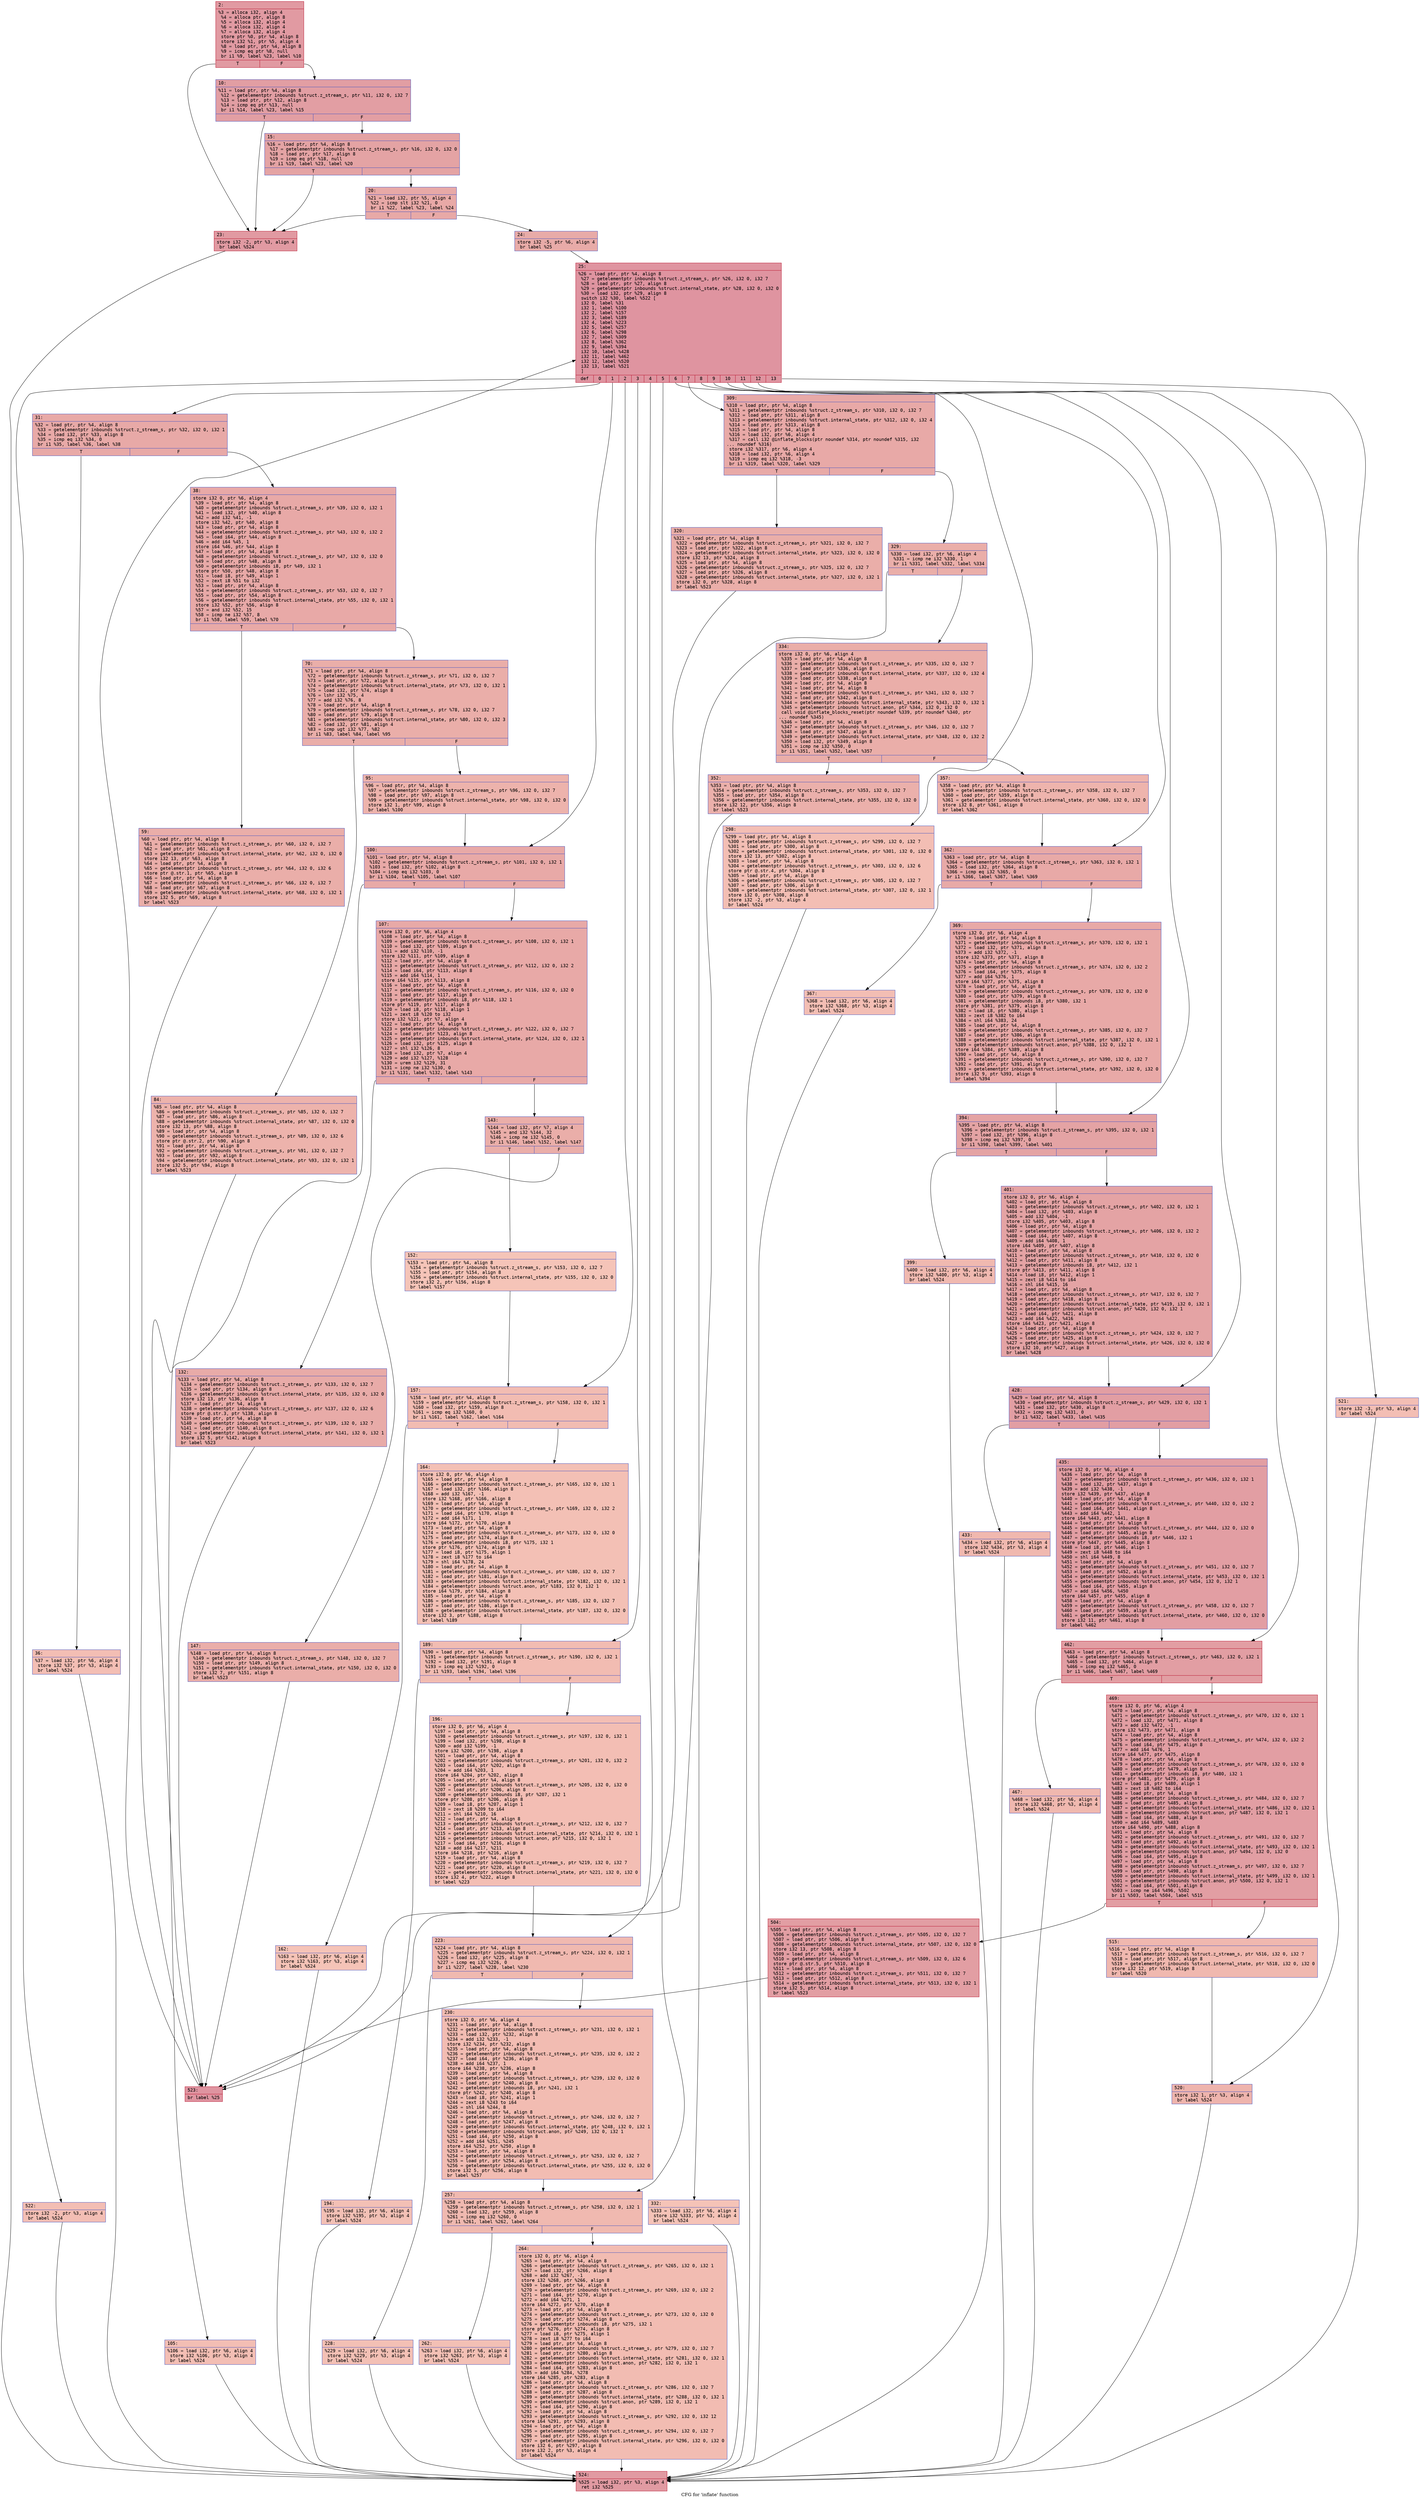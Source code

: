 digraph "CFG for 'inflate' function" {
	label="CFG for 'inflate' function";

	Node0x60000067cc30 [shape=record,color="#b70d28ff", style=filled, fillcolor="#bb1b2c70" fontname="Courier",label="{2:\l|  %3 = alloca i32, align 4\l  %4 = alloca ptr, align 8\l  %5 = alloca i32, align 4\l  %6 = alloca i32, align 4\l  %7 = alloca i32, align 4\l  store ptr %0, ptr %4, align 8\l  store i32 %1, ptr %5, align 4\l  %8 = load ptr, ptr %4, align 8\l  %9 = icmp eq ptr %8, null\l  br i1 %9, label %23, label %10\l|{<s0>T|<s1>F}}"];
	Node0x60000067cc30:s0 -> Node0x60000067cd70[tooltip="2 -> 23\nProbability 37.50%" ];
	Node0x60000067cc30:s1 -> Node0x60000067cc80[tooltip="2 -> 10\nProbability 62.50%" ];
	Node0x60000067cc80 [shape=record,color="#3d50c3ff", style=filled, fillcolor="#be242e70" fontname="Courier",label="{10:\l|  %11 = load ptr, ptr %4, align 8\l  %12 = getelementptr inbounds %struct.z_stream_s, ptr %11, i32 0, i32 7\l  %13 = load ptr, ptr %12, align 8\l  %14 = icmp eq ptr %13, null\l  br i1 %14, label %23, label %15\l|{<s0>T|<s1>F}}"];
	Node0x60000067cc80:s0 -> Node0x60000067cd70[tooltip="10 -> 23\nProbability 37.50%" ];
	Node0x60000067cc80:s1 -> Node0x60000067ccd0[tooltip="10 -> 15\nProbability 62.50%" ];
	Node0x60000067ccd0 [shape=record,color="#3d50c3ff", style=filled, fillcolor="#c32e3170" fontname="Courier",label="{15:\l|  %16 = load ptr, ptr %4, align 8\l  %17 = getelementptr inbounds %struct.z_stream_s, ptr %16, i32 0, i32 0\l  %18 = load ptr, ptr %17, align 8\l  %19 = icmp eq ptr %18, null\l  br i1 %19, label %23, label %20\l|{<s0>T|<s1>F}}"];
	Node0x60000067ccd0:s0 -> Node0x60000067cd70[tooltip="15 -> 23\nProbability 37.50%" ];
	Node0x60000067ccd0:s1 -> Node0x60000067cd20[tooltip="15 -> 20\nProbability 62.50%" ];
	Node0x60000067cd20 [shape=record,color="#3d50c3ff", style=filled, fillcolor="#ca3b3770" fontname="Courier",label="{20:\l|  %21 = load i32, ptr %5, align 4\l  %22 = icmp slt i32 %21, 0\l  br i1 %22, label %23, label %24\l|{<s0>T|<s1>F}}"];
	Node0x60000067cd20:s0 -> Node0x60000067cd70[tooltip="20 -> 23\nProbability 37.50%" ];
	Node0x60000067cd20:s1 -> Node0x60000067cdc0[tooltip="20 -> 24\nProbability 62.50%" ];
	Node0x60000067cd70 [shape=record,color="#b70d28ff", style=filled, fillcolor="#bb1b2c70" fontname="Courier",label="{23:\l|  store i32 -2, ptr %3, align 4\l  br label %524\l}"];
	Node0x60000067cd70 -> Node0x60000067dea0[tooltip="23 -> 524\nProbability 100.00%" ];
	Node0x60000067cdc0 [shape=record,color="#3d50c3ff", style=filled, fillcolor="#cc403a70" fontname="Courier",label="{24:\l|  store i32 -5, ptr %6, align 4\l  br label %25\l}"];
	Node0x60000067cdc0 -> Node0x60000067ce10[tooltip="24 -> 25\nProbability 100.00%" ];
	Node0x60000067ce10 [shape=record,color="#b70d28ff", style=filled, fillcolor="#b70d2870" fontname="Courier",label="{25:\l|  %26 = load ptr, ptr %4, align 8\l  %27 = getelementptr inbounds %struct.z_stream_s, ptr %26, i32 0, i32 7\l  %28 = load ptr, ptr %27, align 8\l  %29 = getelementptr inbounds %struct.internal_state, ptr %28, i32 0, i32 0\l  %30 = load i32, ptr %29, align 8\l  switch i32 %30, label %522 [\l    i32 0, label %31\l    i32 1, label %100\l    i32 2, label %157\l    i32 3, label %189\l    i32 4, label %223\l    i32 5, label %257\l    i32 6, label %298\l    i32 7, label %309\l    i32 8, label %362\l    i32 9, label %394\l    i32 10, label %428\l    i32 11, label %462\l    i32 12, label %520\l    i32 13, label %521\l  ]\l|{<s0>def|<s1>0|<s2>1|<s3>2|<s4>3|<s5>4|<s6>5|<s7>6|<s8>7|<s9>8|<s10>9|<s11>10|<s12>11|<s13>12|<s14>13}}"];
	Node0x60000067ce10:s0 -> Node0x60000067de00[tooltip="25 -> 522\nProbability 0.44%" ];
	Node0x60000067ce10:s1 -> Node0x60000067ce60[tooltip="25 -> 31\nProbability 13.78%" ];
	Node0x60000067ce10:s2 -> Node0x60000067d090[tooltip="25 -> 100\nProbability 13.78%" ];
	Node0x60000067ce10:s3 -> Node0x60000067d2c0[tooltip="25 -> 157\nProbability 0.44%" ];
	Node0x60000067ce10:s4 -> Node0x60000067d3b0[tooltip="25 -> 189\nProbability 0.44%" ];
	Node0x60000067ce10:s5 -> Node0x60000067d4a0[tooltip="25 -> 223\nProbability 0.44%" ];
	Node0x60000067ce10:s6 -> Node0x60000067d590[tooltip="25 -> 257\nProbability 0.44%" ];
	Node0x60000067ce10:s7 -> Node0x60000067d680[tooltip="25 -> 298\nProbability 0.44%" ];
	Node0x60000067ce10:s8 -> Node0x60000067d6d0[tooltip="25 -> 309\nProbability 13.78%" ];
	Node0x60000067ce10:s9 -> Node0x60000067d900[tooltip="25 -> 362\nProbability 13.78%" ];
	Node0x60000067ce10:s10 -> Node0x60000067d9f0[tooltip="25 -> 394\nProbability 13.78%" ];
	Node0x60000067ce10:s11 -> Node0x60000067dae0[tooltip="25 -> 428\nProbability 13.78%" ];
	Node0x60000067ce10:s12 -> Node0x60000067dbd0[tooltip="25 -> 462\nProbability 13.78%" ];
	Node0x60000067ce10:s13 -> Node0x60000067dd60[tooltip="25 -> 520\nProbability 0.44%" ];
	Node0x60000067ce10:s14 -> Node0x60000067ddb0[tooltip="25 -> 521\nProbability 0.44%" ];
	Node0x60000067ce60 [shape=record,color="#3d50c3ff", style=filled, fillcolor="#ca3b3770" fontname="Courier",label="{31:\l|  %32 = load ptr, ptr %4, align 8\l  %33 = getelementptr inbounds %struct.z_stream_s, ptr %32, i32 0, i32 1\l  %34 = load i32, ptr %33, align 8\l  %35 = icmp eq i32 %34, 0\l  br i1 %35, label %36, label %38\l|{<s0>T|<s1>F}}"];
	Node0x60000067ce60:s0 -> Node0x60000067ceb0[tooltip="31 -> 36\nProbability 3.12%" ];
	Node0x60000067ce60:s1 -> Node0x60000067cf00[tooltip="31 -> 38\nProbability 96.88%" ];
	Node0x60000067ceb0 [shape=record,color="#3d50c3ff", style=filled, fillcolor="#e36c5570" fontname="Courier",label="{36:\l|  %37 = load i32, ptr %6, align 4\l  store i32 %37, ptr %3, align 4\l  br label %524\l}"];
	Node0x60000067ceb0 -> Node0x60000067dea0[tooltip="36 -> 524\nProbability 100.00%" ];
	Node0x60000067cf00 [shape=record,color="#3d50c3ff", style=filled, fillcolor="#ca3b3770" fontname="Courier",label="{38:\l|  store i32 0, ptr %6, align 4\l  %39 = load ptr, ptr %4, align 8\l  %40 = getelementptr inbounds %struct.z_stream_s, ptr %39, i32 0, i32 1\l  %41 = load i32, ptr %40, align 8\l  %42 = add i32 %41, -1\l  store i32 %42, ptr %40, align 8\l  %43 = load ptr, ptr %4, align 8\l  %44 = getelementptr inbounds %struct.z_stream_s, ptr %43, i32 0, i32 2\l  %45 = load i64, ptr %44, align 8\l  %46 = add i64 %45, 1\l  store i64 %46, ptr %44, align 8\l  %47 = load ptr, ptr %4, align 8\l  %48 = getelementptr inbounds %struct.z_stream_s, ptr %47, i32 0, i32 0\l  %49 = load ptr, ptr %48, align 8\l  %50 = getelementptr inbounds i8, ptr %49, i32 1\l  store ptr %50, ptr %48, align 8\l  %51 = load i8, ptr %49, align 1\l  %52 = zext i8 %51 to i32\l  %53 = load ptr, ptr %4, align 8\l  %54 = getelementptr inbounds %struct.z_stream_s, ptr %53, i32 0, i32 7\l  %55 = load ptr, ptr %54, align 8\l  %56 = getelementptr inbounds %struct.internal_state, ptr %55, i32 0, i32 1\l  store i32 %52, ptr %56, align 8\l  %57 = and i32 %52, 15\l  %58 = icmp ne i32 %57, 8\l  br i1 %58, label %59, label %70\l|{<s0>T|<s1>F}}"];
	Node0x60000067cf00:s0 -> Node0x60000067cf50[tooltip="38 -> 59\nProbability 50.00%" ];
	Node0x60000067cf00:s1 -> Node0x60000067cfa0[tooltip="38 -> 70\nProbability 50.00%" ];
	Node0x60000067cf50 [shape=record,color="#3d50c3ff", style=filled, fillcolor="#d0473d70" fontname="Courier",label="{59:\l|  %60 = load ptr, ptr %4, align 8\l  %61 = getelementptr inbounds %struct.z_stream_s, ptr %60, i32 0, i32 7\l  %62 = load ptr, ptr %61, align 8\l  %63 = getelementptr inbounds %struct.internal_state, ptr %62, i32 0, i32 0\l  store i32 13, ptr %63, align 8\l  %64 = load ptr, ptr %4, align 8\l  %65 = getelementptr inbounds %struct.z_stream_s, ptr %64, i32 0, i32 6\l  store ptr @.str.1, ptr %65, align 8\l  %66 = load ptr, ptr %4, align 8\l  %67 = getelementptr inbounds %struct.z_stream_s, ptr %66, i32 0, i32 7\l  %68 = load ptr, ptr %67, align 8\l  %69 = getelementptr inbounds %struct.internal_state, ptr %68, i32 0, i32 1\l  store i32 5, ptr %69, align 8\l  br label %523\l}"];
	Node0x60000067cf50 -> Node0x60000067de50[tooltip="59 -> 523\nProbability 100.00%" ];
	Node0x60000067cfa0 [shape=record,color="#3d50c3ff", style=filled, fillcolor="#d0473d70" fontname="Courier",label="{70:\l|  %71 = load ptr, ptr %4, align 8\l  %72 = getelementptr inbounds %struct.z_stream_s, ptr %71, i32 0, i32 7\l  %73 = load ptr, ptr %72, align 8\l  %74 = getelementptr inbounds %struct.internal_state, ptr %73, i32 0, i32 1\l  %75 = load i32, ptr %74, align 8\l  %76 = lshr i32 %75, 4\l  %77 = add i32 %76, 8\l  %78 = load ptr, ptr %4, align 8\l  %79 = getelementptr inbounds %struct.z_stream_s, ptr %78, i32 0, i32 7\l  %80 = load ptr, ptr %79, align 8\l  %81 = getelementptr inbounds %struct.internal_state, ptr %80, i32 0, i32 3\l  %82 = load i32, ptr %81, align 4\l  %83 = icmp ugt i32 %77, %82\l  br i1 %83, label %84, label %95\l|{<s0>T|<s1>F}}"];
	Node0x60000067cfa0:s0 -> Node0x60000067cff0[tooltip="70 -> 84\nProbability 50.00%" ];
	Node0x60000067cfa0:s1 -> Node0x60000067d040[tooltip="70 -> 95\nProbability 50.00%" ];
	Node0x60000067cff0 [shape=record,color="#3d50c3ff", style=filled, fillcolor="#d6524470" fontname="Courier",label="{84:\l|  %85 = load ptr, ptr %4, align 8\l  %86 = getelementptr inbounds %struct.z_stream_s, ptr %85, i32 0, i32 7\l  %87 = load ptr, ptr %86, align 8\l  %88 = getelementptr inbounds %struct.internal_state, ptr %87, i32 0, i32 0\l  store i32 13, ptr %88, align 8\l  %89 = load ptr, ptr %4, align 8\l  %90 = getelementptr inbounds %struct.z_stream_s, ptr %89, i32 0, i32 6\l  store ptr @.str.2, ptr %90, align 8\l  %91 = load ptr, ptr %4, align 8\l  %92 = getelementptr inbounds %struct.z_stream_s, ptr %91, i32 0, i32 7\l  %93 = load ptr, ptr %92, align 8\l  %94 = getelementptr inbounds %struct.internal_state, ptr %93, i32 0, i32 1\l  store i32 5, ptr %94, align 8\l  br label %523\l}"];
	Node0x60000067cff0 -> Node0x60000067de50[tooltip="84 -> 523\nProbability 100.00%" ];
	Node0x60000067d040 [shape=record,color="#3d50c3ff", style=filled, fillcolor="#d6524470" fontname="Courier",label="{95:\l|  %96 = load ptr, ptr %4, align 8\l  %97 = getelementptr inbounds %struct.z_stream_s, ptr %96, i32 0, i32 7\l  %98 = load ptr, ptr %97, align 8\l  %99 = getelementptr inbounds %struct.internal_state, ptr %98, i32 0, i32 0\l  store i32 1, ptr %99, align 8\l  br label %100\l}"];
	Node0x60000067d040 -> Node0x60000067d090[tooltip="95 -> 100\nProbability 100.00%" ];
	Node0x60000067d090 [shape=record,color="#3d50c3ff", style=filled, fillcolor="#ca3b3770" fontname="Courier",label="{100:\l|  %101 = load ptr, ptr %4, align 8\l  %102 = getelementptr inbounds %struct.z_stream_s, ptr %101, i32 0, i32 1\l  %103 = load i32, ptr %102, align 8\l  %104 = icmp eq i32 %103, 0\l  br i1 %104, label %105, label %107\l|{<s0>T|<s1>F}}"];
	Node0x60000067d090:s0 -> Node0x60000067d0e0[tooltip="100 -> 105\nProbability 3.12%" ];
	Node0x60000067d090:s1 -> Node0x60000067d130[tooltip="100 -> 107\nProbability 96.88%" ];
	Node0x60000067d0e0 [shape=record,color="#3d50c3ff", style=filled, fillcolor="#e36c5570" fontname="Courier",label="{105:\l|  %106 = load i32, ptr %6, align 4\l  store i32 %106, ptr %3, align 4\l  br label %524\l}"];
	Node0x60000067d0e0 -> Node0x60000067dea0[tooltip="105 -> 524\nProbability 100.00%" ];
	Node0x60000067d130 [shape=record,color="#3d50c3ff", style=filled, fillcolor="#ca3b3770" fontname="Courier",label="{107:\l|  store i32 0, ptr %6, align 4\l  %108 = load ptr, ptr %4, align 8\l  %109 = getelementptr inbounds %struct.z_stream_s, ptr %108, i32 0, i32 1\l  %110 = load i32, ptr %109, align 8\l  %111 = add i32 %110, -1\l  store i32 %111, ptr %109, align 8\l  %112 = load ptr, ptr %4, align 8\l  %113 = getelementptr inbounds %struct.z_stream_s, ptr %112, i32 0, i32 2\l  %114 = load i64, ptr %113, align 8\l  %115 = add i64 %114, 1\l  store i64 %115, ptr %113, align 8\l  %116 = load ptr, ptr %4, align 8\l  %117 = getelementptr inbounds %struct.z_stream_s, ptr %116, i32 0, i32 0\l  %118 = load ptr, ptr %117, align 8\l  %119 = getelementptr inbounds i8, ptr %118, i32 1\l  store ptr %119, ptr %117, align 8\l  %120 = load i8, ptr %118, align 1\l  %121 = zext i8 %120 to i32\l  store i32 %121, ptr %7, align 4\l  %122 = load ptr, ptr %4, align 8\l  %123 = getelementptr inbounds %struct.z_stream_s, ptr %122, i32 0, i32 7\l  %124 = load ptr, ptr %123, align 8\l  %125 = getelementptr inbounds %struct.internal_state, ptr %124, i32 0, i32 1\l  %126 = load i32, ptr %125, align 8\l  %127 = shl i32 %126, 8\l  %128 = load i32, ptr %7, align 4\l  %129 = add i32 %127, %128\l  %130 = urem i32 %129, 31\l  %131 = icmp ne i32 %130, 0\l  br i1 %131, label %132, label %143\l|{<s0>T|<s1>F}}"];
	Node0x60000067d130:s0 -> Node0x60000067d180[tooltip="107 -> 132\nProbability 62.50%" ];
	Node0x60000067d130:s1 -> Node0x60000067d1d0[tooltip="107 -> 143\nProbability 37.50%" ];
	Node0x60000067d180 [shape=record,color="#3d50c3ff", style=filled, fillcolor="#cc403a70" fontname="Courier",label="{132:\l|  %133 = load ptr, ptr %4, align 8\l  %134 = getelementptr inbounds %struct.z_stream_s, ptr %133, i32 0, i32 7\l  %135 = load ptr, ptr %134, align 8\l  %136 = getelementptr inbounds %struct.internal_state, ptr %135, i32 0, i32 0\l  store i32 13, ptr %136, align 8\l  %137 = load ptr, ptr %4, align 8\l  %138 = getelementptr inbounds %struct.z_stream_s, ptr %137, i32 0, i32 6\l  store ptr @.str.3, ptr %138, align 8\l  %139 = load ptr, ptr %4, align 8\l  %140 = getelementptr inbounds %struct.z_stream_s, ptr %139, i32 0, i32 7\l  %141 = load ptr, ptr %140, align 8\l  %142 = getelementptr inbounds %struct.internal_state, ptr %141, i32 0, i32 1\l  store i32 5, ptr %142, align 8\l  br label %523\l}"];
	Node0x60000067d180 -> Node0x60000067de50[tooltip="132 -> 523\nProbability 100.00%" ];
	Node0x60000067d1d0 [shape=record,color="#3d50c3ff", style=filled, fillcolor="#d0473d70" fontname="Courier",label="{143:\l|  %144 = load i32, ptr %7, align 4\l  %145 = and i32 %144, 32\l  %146 = icmp ne i32 %145, 0\l  br i1 %146, label %152, label %147\l|{<s0>T|<s1>F}}"];
	Node0x60000067d1d0:s0 -> Node0x60000067d270[tooltip="143 -> 152\nProbability 3.12%" ];
	Node0x60000067d1d0:s1 -> Node0x60000067d220[tooltip="143 -> 147\nProbability 96.88%" ];
	Node0x60000067d220 [shape=record,color="#3d50c3ff", style=filled, fillcolor="#d0473d70" fontname="Courier",label="{147:\l|  %148 = load ptr, ptr %4, align 8\l  %149 = getelementptr inbounds %struct.z_stream_s, ptr %148, i32 0, i32 7\l  %150 = load ptr, ptr %149, align 8\l  %151 = getelementptr inbounds %struct.internal_state, ptr %150, i32 0, i32 0\l  store i32 7, ptr %151, align 8\l  br label %523\l}"];
	Node0x60000067d220 -> Node0x60000067de50[tooltip="147 -> 523\nProbability 100.00%" ];
	Node0x60000067d270 [shape=record,color="#3d50c3ff", style=filled, fillcolor="#e97a5f70" fontname="Courier",label="{152:\l|  %153 = load ptr, ptr %4, align 8\l  %154 = getelementptr inbounds %struct.z_stream_s, ptr %153, i32 0, i32 7\l  %155 = load ptr, ptr %154, align 8\l  %156 = getelementptr inbounds %struct.internal_state, ptr %155, i32 0, i32 0\l  store i32 2, ptr %156, align 8\l  br label %157\l}"];
	Node0x60000067d270 -> Node0x60000067d2c0[tooltip="152 -> 157\nProbability 100.00%" ];
	Node0x60000067d2c0 [shape=record,color="#3d50c3ff", style=filled, fillcolor="#e1675170" fontname="Courier",label="{157:\l|  %158 = load ptr, ptr %4, align 8\l  %159 = getelementptr inbounds %struct.z_stream_s, ptr %158, i32 0, i32 1\l  %160 = load i32, ptr %159, align 8\l  %161 = icmp eq i32 %160, 0\l  br i1 %161, label %162, label %164\l|{<s0>T|<s1>F}}"];
	Node0x60000067d2c0:s0 -> Node0x60000067d310[tooltip="157 -> 162\nProbability 37.50%" ];
	Node0x60000067d2c0:s1 -> Node0x60000067d360[tooltip="157 -> 164\nProbability 62.50%" ];
	Node0x60000067d310 [shape=record,color="#3d50c3ff", style=filled, fillcolor="#e8765c70" fontname="Courier",label="{162:\l|  %163 = load i32, ptr %6, align 4\l  store i32 %163, ptr %3, align 4\l  br label %524\l}"];
	Node0x60000067d310 -> Node0x60000067dea0[tooltip="162 -> 524\nProbability 100.00%" ];
	Node0x60000067d360 [shape=record,color="#3d50c3ff", style=filled, fillcolor="#e5705870" fontname="Courier",label="{164:\l|  store i32 0, ptr %6, align 4\l  %165 = load ptr, ptr %4, align 8\l  %166 = getelementptr inbounds %struct.z_stream_s, ptr %165, i32 0, i32 1\l  %167 = load i32, ptr %166, align 8\l  %168 = add i32 %167, -1\l  store i32 %168, ptr %166, align 8\l  %169 = load ptr, ptr %4, align 8\l  %170 = getelementptr inbounds %struct.z_stream_s, ptr %169, i32 0, i32 2\l  %171 = load i64, ptr %170, align 8\l  %172 = add i64 %171, 1\l  store i64 %172, ptr %170, align 8\l  %173 = load ptr, ptr %4, align 8\l  %174 = getelementptr inbounds %struct.z_stream_s, ptr %173, i32 0, i32 0\l  %175 = load ptr, ptr %174, align 8\l  %176 = getelementptr inbounds i8, ptr %175, i32 1\l  store ptr %176, ptr %174, align 8\l  %177 = load i8, ptr %175, align 1\l  %178 = zext i8 %177 to i64\l  %179 = shl i64 %178, 24\l  %180 = load ptr, ptr %4, align 8\l  %181 = getelementptr inbounds %struct.z_stream_s, ptr %180, i32 0, i32 7\l  %182 = load ptr, ptr %181, align 8\l  %183 = getelementptr inbounds %struct.internal_state, ptr %182, i32 0, i32 1\l  %184 = getelementptr inbounds %struct.anon, ptr %183, i32 0, i32 1\l  store i64 %179, ptr %184, align 8\l  %185 = load ptr, ptr %4, align 8\l  %186 = getelementptr inbounds %struct.z_stream_s, ptr %185, i32 0, i32 7\l  %187 = load ptr, ptr %186, align 8\l  %188 = getelementptr inbounds %struct.internal_state, ptr %187, i32 0, i32 0\l  store i32 3, ptr %188, align 8\l  br label %189\l}"];
	Node0x60000067d360 -> Node0x60000067d3b0[tooltip="164 -> 189\nProbability 100.00%" ];
	Node0x60000067d3b0 [shape=record,color="#3d50c3ff", style=filled, fillcolor="#e1675170" fontname="Courier",label="{189:\l|  %190 = load ptr, ptr %4, align 8\l  %191 = getelementptr inbounds %struct.z_stream_s, ptr %190, i32 0, i32 1\l  %192 = load i32, ptr %191, align 8\l  %193 = icmp eq i32 %192, 0\l  br i1 %193, label %194, label %196\l|{<s0>T|<s1>F}}"];
	Node0x60000067d3b0:s0 -> Node0x60000067d400[tooltip="189 -> 194\nProbability 37.50%" ];
	Node0x60000067d3b0:s1 -> Node0x60000067d450[tooltip="189 -> 196\nProbability 62.50%" ];
	Node0x60000067d400 [shape=record,color="#3d50c3ff", style=filled, fillcolor="#e5705870" fontname="Courier",label="{194:\l|  %195 = load i32, ptr %6, align 4\l  store i32 %195, ptr %3, align 4\l  br label %524\l}"];
	Node0x60000067d400 -> Node0x60000067dea0[tooltip="194 -> 524\nProbability 100.00%" ];
	Node0x60000067d450 [shape=record,color="#3d50c3ff", style=filled, fillcolor="#e36c5570" fontname="Courier",label="{196:\l|  store i32 0, ptr %6, align 4\l  %197 = load ptr, ptr %4, align 8\l  %198 = getelementptr inbounds %struct.z_stream_s, ptr %197, i32 0, i32 1\l  %199 = load i32, ptr %198, align 8\l  %200 = add i32 %199, -1\l  store i32 %200, ptr %198, align 8\l  %201 = load ptr, ptr %4, align 8\l  %202 = getelementptr inbounds %struct.z_stream_s, ptr %201, i32 0, i32 2\l  %203 = load i64, ptr %202, align 8\l  %204 = add i64 %203, 1\l  store i64 %204, ptr %202, align 8\l  %205 = load ptr, ptr %4, align 8\l  %206 = getelementptr inbounds %struct.z_stream_s, ptr %205, i32 0, i32 0\l  %207 = load ptr, ptr %206, align 8\l  %208 = getelementptr inbounds i8, ptr %207, i32 1\l  store ptr %208, ptr %206, align 8\l  %209 = load i8, ptr %207, align 1\l  %210 = zext i8 %209 to i64\l  %211 = shl i64 %210, 16\l  %212 = load ptr, ptr %4, align 8\l  %213 = getelementptr inbounds %struct.z_stream_s, ptr %212, i32 0, i32 7\l  %214 = load ptr, ptr %213, align 8\l  %215 = getelementptr inbounds %struct.internal_state, ptr %214, i32 0, i32 1\l  %216 = getelementptr inbounds %struct.anon, ptr %215, i32 0, i32 1\l  %217 = load i64, ptr %216, align 8\l  %218 = add i64 %217, %211\l  store i64 %218, ptr %216, align 8\l  %219 = load ptr, ptr %4, align 8\l  %220 = getelementptr inbounds %struct.z_stream_s, ptr %219, i32 0, i32 7\l  %221 = load ptr, ptr %220, align 8\l  %222 = getelementptr inbounds %struct.internal_state, ptr %221, i32 0, i32 0\l  store i32 4, ptr %222, align 8\l  br label %223\l}"];
	Node0x60000067d450 -> Node0x60000067d4a0[tooltip="196 -> 223\nProbability 100.00%" ];
	Node0x60000067d4a0 [shape=record,color="#3d50c3ff", style=filled, fillcolor="#de614d70" fontname="Courier",label="{223:\l|  %224 = load ptr, ptr %4, align 8\l  %225 = getelementptr inbounds %struct.z_stream_s, ptr %224, i32 0, i32 1\l  %226 = load i32, ptr %225, align 8\l  %227 = icmp eq i32 %226, 0\l  br i1 %227, label %228, label %230\l|{<s0>T|<s1>F}}"];
	Node0x60000067d4a0:s0 -> Node0x60000067d4f0[tooltip="223 -> 228\nProbability 37.50%" ];
	Node0x60000067d4a0:s1 -> Node0x60000067d540[tooltip="223 -> 230\nProbability 62.50%" ];
	Node0x60000067d4f0 [shape=record,color="#3d50c3ff", style=filled, fillcolor="#e5705870" fontname="Courier",label="{228:\l|  %229 = load i32, ptr %6, align 4\l  store i32 %229, ptr %3, align 4\l  br label %524\l}"];
	Node0x60000067d4f0 -> Node0x60000067dea0[tooltip="228 -> 524\nProbability 100.00%" ];
	Node0x60000067d540 [shape=record,color="#3d50c3ff", style=filled, fillcolor="#e1675170" fontname="Courier",label="{230:\l|  store i32 0, ptr %6, align 4\l  %231 = load ptr, ptr %4, align 8\l  %232 = getelementptr inbounds %struct.z_stream_s, ptr %231, i32 0, i32 1\l  %233 = load i32, ptr %232, align 8\l  %234 = add i32 %233, -1\l  store i32 %234, ptr %232, align 8\l  %235 = load ptr, ptr %4, align 8\l  %236 = getelementptr inbounds %struct.z_stream_s, ptr %235, i32 0, i32 2\l  %237 = load i64, ptr %236, align 8\l  %238 = add i64 %237, 1\l  store i64 %238, ptr %236, align 8\l  %239 = load ptr, ptr %4, align 8\l  %240 = getelementptr inbounds %struct.z_stream_s, ptr %239, i32 0, i32 0\l  %241 = load ptr, ptr %240, align 8\l  %242 = getelementptr inbounds i8, ptr %241, i32 1\l  store ptr %242, ptr %240, align 8\l  %243 = load i8, ptr %241, align 1\l  %244 = zext i8 %243 to i64\l  %245 = shl i64 %244, 8\l  %246 = load ptr, ptr %4, align 8\l  %247 = getelementptr inbounds %struct.z_stream_s, ptr %246, i32 0, i32 7\l  %248 = load ptr, ptr %247, align 8\l  %249 = getelementptr inbounds %struct.internal_state, ptr %248, i32 0, i32 1\l  %250 = getelementptr inbounds %struct.anon, ptr %249, i32 0, i32 1\l  %251 = load i64, ptr %250, align 8\l  %252 = add i64 %251, %245\l  store i64 %252, ptr %250, align 8\l  %253 = load ptr, ptr %4, align 8\l  %254 = getelementptr inbounds %struct.z_stream_s, ptr %253, i32 0, i32 7\l  %255 = load ptr, ptr %254, align 8\l  %256 = getelementptr inbounds %struct.internal_state, ptr %255, i32 0, i32 0\l  store i32 5, ptr %256, align 8\l  br label %257\l}"];
	Node0x60000067d540 -> Node0x60000067d590[tooltip="230 -> 257\nProbability 100.00%" ];
	Node0x60000067d590 [shape=record,color="#3d50c3ff", style=filled, fillcolor="#de614d70" fontname="Courier",label="{257:\l|  %258 = load ptr, ptr %4, align 8\l  %259 = getelementptr inbounds %struct.z_stream_s, ptr %258, i32 0, i32 1\l  %260 = load i32, ptr %259, align 8\l  %261 = icmp eq i32 %260, 0\l  br i1 %261, label %262, label %264\l|{<s0>T|<s1>F}}"];
	Node0x60000067d590:s0 -> Node0x60000067d5e0[tooltip="257 -> 262\nProbability 37.50%" ];
	Node0x60000067d590:s1 -> Node0x60000067d630[tooltip="257 -> 264\nProbability 62.50%" ];
	Node0x60000067d5e0 [shape=record,color="#3d50c3ff", style=filled, fillcolor="#e5705870" fontname="Courier",label="{262:\l|  %263 = load i32, ptr %6, align 4\l  store i32 %263, ptr %3, align 4\l  br label %524\l}"];
	Node0x60000067d5e0 -> Node0x60000067dea0[tooltip="262 -> 524\nProbability 100.00%" ];
	Node0x60000067d630 [shape=record,color="#3d50c3ff", style=filled, fillcolor="#e1675170" fontname="Courier",label="{264:\l|  store i32 0, ptr %6, align 4\l  %265 = load ptr, ptr %4, align 8\l  %266 = getelementptr inbounds %struct.z_stream_s, ptr %265, i32 0, i32 1\l  %267 = load i32, ptr %266, align 8\l  %268 = add i32 %267, -1\l  store i32 %268, ptr %266, align 8\l  %269 = load ptr, ptr %4, align 8\l  %270 = getelementptr inbounds %struct.z_stream_s, ptr %269, i32 0, i32 2\l  %271 = load i64, ptr %270, align 8\l  %272 = add i64 %271, 1\l  store i64 %272, ptr %270, align 8\l  %273 = load ptr, ptr %4, align 8\l  %274 = getelementptr inbounds %struct.z_stream_s, ptr %273, i32 0, i32 0\l  %275 = load ptr, ptr %274, align 8\l  %276 = getelementptr inbounds i8, ptr %275, i32 1\l  store ptr %276, ptr %274, align 8\l  %277 = load i8, ptr %275, align 1\l  %278 = zext i8 %277 to i64\l  %279 = load ptr, ptr %4, align 8\l  %280 = getelementptr inbounds %struct.z_stream_s, ptr %279, i32 0, i32 7\l  %281 = load ptr, ptr %280, align 8\l  %282 = getelementptr inbounds %struct.internal_state, ptr %281, i32 0, i32 1\l  %283 = getelementptr inbounds %struct.anon, ptr %282, i32 0, i32 1\l  %284 = load i64, ptr %283, align 8\l  %285 = add i64 %284, %278\l  store i64 %285, ptr %283, align 8\l  %286 = load ptr, ptr %4, align 8\l  %287 = getelementptr inbounds %struct.z_stream_s, ptr %286, i32 0, i32 7\l  %288 = load ptr, ptr %287, align 8\l  %289 = getelementptr inbounds %struct.internal_state, ptr %288, i32 0, i32 1\l  %290 = getelementptr inbounds %struct.anon, ptr %289, i32 0, i32 1\l  %291 = load i64, ptr %290, align 8\l  %292 = load ptr, ptr %4, align 8\l  %293 = getelementptr inbounds %struct.z_stream_s, ptr %292, i32 0, i32 12\l  store i64 %291, ptr %293, align 8\l  %294 = load ptr, ptr %4, align 8\l  %295 = getelementptr inbounds %struct.z_stream_s, ptr %294, i32 0, i32 7\l  %296 = load ptr, ptr %295, align 8\l  %297 = getelementptr inbounds %struct.internal_state, ptr %296, i32 0, i32 0\l  store i32 6, ptr %297, align 8\l  store i32 2, ptr %3, align 4\l  br label %524\l}"];
	Node0x60000067d630 -> Node0x60000067dea0[tooltip="264 -> 524\nProbability 100.00%" ];
	Node0x60000067d680 [shape=record,color="#3d50c3ff", style=filled, fillcolor="#e36c5570" fontname="Courier",label="{298:\l|  %299 = load ptr, ptr %4, align 8\l  %300 = getelementptr inbounds %struct.z_stream_s, ptr %299, i32 0, i32 7\l  %301 = load ptr, ptr %300, align 8\l  %302 = getelementptr inbounds %struct.internal_state, ptr %301, i32 0, i32 0\l  store i32 13, ptr %302, align 8\l  %303 = load ptr, ptr %4, align 8\l  %304 = getelementptr inbounds %struct.z_stream_s, ptr %303, i32 0, i32 6\l  store ptr @.str.4, ptr %304, align 8\l  %305 = load ptr, ptr %4, align 8\l  %306 = getelementptr inbounds %struct.z_stream_s, ptr %305, i32 0, i32 7\l  %307 = load ptr, ptr %306, align 8\l  %308 = getelementptr inbounds %struct.internal_state, ptr %307, i32 0, i32 1\l  store i32 0, ptr %308, align 8\l  store i32 -2, ptr %3, align 4\l  br label %524\l}"];
	Node0x60000067d680 -> Node0x60000067dea0[tooltip="298 -> 524\nProbability 100.00%" ];
	Node0x60000067d6d0 [shape=record,color="#3d50c3ff", style=filled, fillcolor="#ca3b3770" fontname="Courier",label="{309:\l|  %310 = load ptr, ptr %4, align 8\l  %311 = getelementptr inbounds %struct.z_stream_s, ptr %310, i32 0, i32 7\l  %312 = load ptr, ptr %311, align 8\l  %313 = getelementptr inbounds %struct.internal_state, ptr %312, i32 0, i32 4\l  %314 = load ptr, ptr %313, align 8\l  %315 = load ptr, ptr %4, align 8\l  %316 = load i32, ptr %6, align 4\l  %317 = call i32 @inflate_blocks(ptr noundef %314, ptr noundef %315, i32\l... noundef %316)\l  store i32 %317, ptr %6, align 4\l  %318 = load i32, ptr %6, align 4\l  %319 = icmp eq i32 %318, -3\l  br i1 %319, label %320, label %329\l|{<s0>T|<s1>F}}"];
	Node0x60000067d6d0:s0 -> Node0x60000067d720[tooltip="309 -> 320\nProbability 50.00%" ];
	Node0x60000067d6d0:s1 -> Node0x60000067d770[tooltip="309 -> 329\nProbability 50.00%" ];
	Node0x60000067d720 [shape=record,color="#3d50c3ff", style=filled, fillcolor="#d0473d70" fontname="Courier",label="{320:\l|  %321 = load ptr, ptr %4, align 8\l  %322 = getelementptr inbounds %struct.z_stream_s, ptr %321, i32 0, i32 7\l  %323 = load ptr, ptr %322, align 8\l  %324 = getelementptr inbounds %struct.internal_state, ptr %323, i32 0, i32 0\l  store i32 13, ptr %324, align 8\l  %325 = load ptr, ptr %4, align 8\l  %326 = getelementptr inbounds %struct.z_stream_s, ptr %325, i32 0, i32 7\l  %327 = load ptr, ptr %326, align 8\l  %328 = getelementptr inbounds %struct.internal_state, ptr %327, i32 0, i32 1\l  store i32 0, ptr %328, align 8\l  br label %523\l}"];
	Node0x60000067d720 -> Node0x60000067de50[tooltip="320 -> 523\nProbability 100.00%" ];
	Node0x60000067d770 [shape=record,color="#3d50c3ff", style=filled, fillcolor="#d0473d70" fontname="Courier",label="{329:\l|  %330 = load i32, ptr %6, align 4\l  %331 = icmp ne i32 %330, 1\l  br i1 %331, label %332, label %334\l|{<s0>T|<s1>F}}"];
	Node0x60000067d770:s0 -> Node0x60000067d7c0[tooltip="329 -> 332\nProbability 3.12%" ];
	Node0x60000067d770:s1 -> Node0x60000067d810[tooltip="329 -> 334\nProbability 96.88%" ];
	Node0x60000067d7c0 [shape=record,color="#3d50c3ff", style=filled, fillcolor="#e8765c70" fontname="Courier",label="{332:\l|  %333 = load i32, ptr %6, align 4\l  store i32 %333, ptr %3, align 4\l  br label %524\l}"];
	Node0x60000067d7c0 -> Node0x60000067dea0[tooltip="332 -> 524\nProbability 100.00%" ];
	Node0x60000067d810 [shape=record,color="#3d50c3ff", style=filled, fillcolor="#d0473d70" fontname="Courier",label="{334:\l|  store i32 0, ptr %6, align 4\l  %335 = load ptr, ptr %4, align 8\l  %336 = getelementptr inbounds %struct.z_stream_s, ptr %335, i32 0, i32 7\l  %337 = load ptr, ptr %336, align 8\l  %338 = getelementptr inbounds %struct.internal_state, ptr %337, i32 0, i32 4\l  %339 = load ptr, ptr %338, align 8\l  %340 = load ptr, ptr %4, align 8\l  %341 = load ptr, ptr %4, align 8\l  %342 = getelementptr inbounds %struct.z_stream_s, ptr %341, i32 0, i32 7\l  %343 = load ptr, ptr %342, align 8\l  %344 = getelementptr inbounds %struct.internal_state, ptr %343, i32 0, i32 1\l  %345 = getelementptr inbounds %struct.anon, ptr %344, i32 0, i32 0\l  call void @inflate_blocks_reset(ptr noundef %339, ptr noundef %340, ptr\l... noundef %345)\l  %346 = load ptr, ptr %4, align 8\l  %347 = getelementptr inbounds %struct.z_stream_s, ptr %346, i32 0, i32 7\l  %348 = load ptr, ptr %347, align 8\l  %349 = getelementptr inbounds %struct.internal_state, ptr %348, i32 0, i32 2\l  %350 = load i32, ptr %349, align 8\l  %351 = icmp ne i32 %350, 0\l  br i1 %351, label %352, label %357\l|{<s0>T|<s1>F}}"];
	Node0x60000067d810:s0 -> Node0x60000067d860[tooltip="334 -> 352\nProbability 62.50%" ];
	Node0x60000067d810:s1 -> Node0x60000067d8b0[tooltip="334 -> 357\nProbability 37.50%" ];
	Node0x60000067d860 [shape=record,color="#3d50c3ff", style=filled, fillcolor="#d24b4070" fontname="Courier",label="{352:\l|  %353 = load ptr, ptr %4, align 8\l  %354 = getelementptr inbounds %struct.z_stream_s, ptr %353, i32 0, i32 7\l  %355 = load ptr, ptr %354, align 8\l  %356 = getelementptr inbounds %struct.internal_state, ptr %355, i32 0, i32 0\l  store i32 12, ptr %356, align 8\l  br label %523\l}"];
	Node0x60000067d860 -> Node0x60000067de50[tooltip="352 -> 523\nProbability 100.00%" ];
	Node0x60000067d8b0 [shape=record,color="#3d50c3ff", style=filled, fillcolor="#d8564670" fontname="Courier",label="{357:\l|  %358 = load ptr, ptr %4, align 8\l  %359 = getelementptr inbounds %struct.z_stream_s, ptr %358, i32 0, i32 7\l  %360 = load ptr, ptr %359, align 8\l  %361 = getelementptr inbounds %struct.internal_state, ptr %360, i32 0, i32 0\l  store i32 8, ptr %361, align 8\l  br label %362\l}"];
	Node0x60000067d8b0 -> Node0x60000067d900[tooltip="357 -> 362\nProbability 100.00%" ];
	Node0x60000067d900 [shape=record,color="#3d50c3ff", style=filled, fillcolor="#ca3b3770" fontname="Courier",label="{362:\l|  %363 = load ptr, ptr %4, align 8\l  %364 = getelementptr inbounds %struct.z_stream_s, ptr %363, i32 0, i32 1\l  %365 = load i32, ptr %364, align 8\l  %366 = icmp eq i32 %365, 0\l  br i1 %366, label %367, label %369\l|{<s0>T|<s1>F}}"];
	Node0x60000067d900:s0 -> Node0x60000067d950[tooltip="362 -> 367\nProbability 3.12%" ];
	Node0x60000067d900:s1 -> Node0x60000067d9a0[tooltip="362 -> 369\nProbability 96.88%" ];
	Node0x60000067d950 [shape=record,color="#3d50c3ff", style=filled, fillcolor="#e36c5570" fontname="Courier",label="{367:\l|  %368 = load i32, ptr %6, align 4\l  store i32 %368, ptr %3, align 4\l  br label %524\l}"];
	Node0x60000067d950 -> Node0x60000067dea0[tooltip="367 -> 524\nProbability 100.00%" ];
	Node0x60000067d9a0 [shape=record,color="#3d50c3ff", style=filled, fillcolor="#ca3b3770" fontname="Courier",label="{369:\l|  store i32 0, ptr %6, align 4\l  %370 = load ptr, ptr %4, align 8\l  %371 = getelementptr inbounds %struct.z_stream_s, ptr %370, i32 0, i32 1\l  %372 = load i32, ptr %371, align 8\l  %373 = add i32 %372, -1\l  store i32 %373, ptr %371, align 8\l  %374 = load ptr, ptr %4, align 8\l  %375 = getelementptr inbounds %struct.z_stream_s, ptr %374, i32 0, i32 2\l  %376 = load i64, ptr %375, align 8\l  %377 = add i64 %376, 1\l  store i64 %377, ptr %375, align 8\l  %378 = load ptr, ptr %4, align 8\l  %379 = getelementptr inbounds %struct.z_stream_s, ptr %378, i32 0, i32 0\l  %380 = load ptr, ptr %379, align 8\l  %381 = getelementptr inbounds i8, ptr %380, i32 1\l  store ptr %381, ptr %379, align 8\l  %382 = load i8, ptr %380, align 1\l  %383 = zext i8 %382 to i64\l  %384 = shl i64 %383, 24\l  %385 = load ptr, ptr %4, align 8\l  %386 = getelementptr inbounds %struct.z_stream_s, ptr %385, i32 0, i32 7\l  %387 = load ptr, ptr %386, align 8\l  %388 = getelementptr inbounds %struct.internal_state, ptr %387, i32 0, i32 1\l  %389 = getelementptr inbounds %struct.anon, ptr %388, i32 0, i32 1\l  store i64 %384, ptr %389, align 8\l  %390 = load ptr, ptr %4, align 8\l  %391 = getelementptr inbounds %struct.z_stream_s, ptr %390, i32 0, i32 7\l  %392 = load ptr, ptr %391, align 8\l  %393 = getelementptr inbounds %struct.internal_state, ptr %392, i32 0, i32 0\l  store i32 9, ptr %393, align 8\l  br label %394\l}"];
	Node0x60000067d9a0 -> Node0x60000067d9f0[tooltip="369 -> 394\nProbability 100.00%" ];
	Node0x60000067d9f0 [shape=record,color="#3d50c3ff", style=filled, fillcolor="#c32e3170" fontname="Courier",label="{394:\l|  %395 = load ptr, ptr %4, align 8\l  %396 = getelementptr inbounds %struct.z_stream_s, ptr %395, i32 0, i32 1\l  %397 = load i32, ptr %396, align 8\l  %398 = icmp eq i32 %397, 0\l  br i1 %398, label %399, label %401\l|{<s0>T|<s1>F}}"];
	Node0x60000067d9f0:s0 -> Node0x60000067da40[tooltip="394 -> 399\nProbability 3.12%" ];
	Node0x60000067d9f0:s1 -> Node0x60000067da90[tooltip="394 -> 401\nProbability 96.88%" ];
	Node0x60000067da40 [shape=record,color="#3d50c3ff", style=filled, fillcolor="#de614d70" fontname="Courier",label="{399:\l|  %400 = load i32, ptr %6, align 4\l  store i32 %400, ptr %3, align 4\l  br label %524\l}"];
	Node0x60000067da40 -> Node0x60000067dea0[tooltip="399 -> 524\nProbability 100.00%" ];
	Node0x60000067da90 [shape=record,color="#3d50c3ff", style=filled, fillcolor="#c32e3170" fontname="Courier",label="{401:\l|  store i32 0, ptr %6, align 4\l  %402 = load ptr, ptr %4, align 8\l  %403 = getelementptr inbounds %struct.z_stream_s, ptr %402, i32 0, i32 1\l  %404 = load i32, ptr %403, align 8\l  %405 = add i32 %404, -1\l  store i32 %405, ptr %403, align 8\l  %406 = load ptr, ptr %4, align 8\l  %407 = getelementptr inbounds %struct.z_stream_s, ptr %406, i32 0, i32 2\l  %408 = load i64, ptr %407, align 8\l  %409 = add i64 %408, 1\l  store i64 %409, ptr %407, align 8\l  %410 = load ptr, ptr %4, align 8\l  %411 = getelementptr inbounds %struct.z_stream_s, ptr %410, i32 0, i32 0\l  %412 = load ptr, ptr %411, align 8\l  %413 = getelementptr inbounds i8, ptr %412, i32 1\l  store ptr %413, ptr %411, align 8\l  %414 = load i8, ptr %412, align 1\l  %415 = zext i8 %414 to i64\l  %416 = shl i64 %415, 16\l  %417 = load ptr, ptr %4, align 8\l  %418 = getelementptr inbounds %struct.z_stream_s, ptr %417, i32 0, i32 7\l  %419 = load ptr, ptr %418, align 8\l  %420 = getelementptr inbounds %struct.internal_state, ptr %419, i32 0, i32 1\l  %421 = getelementptr inbounds %struct.anon, ptr %420, i32 0, i32 1\l  %422 = load i64, ptr %421, align 8\l  %423 = add i64 %422, %416\l  store i64 %423, ptr %421, align 8\l  %424 = load ptr, ptr %4, align 8\l  %425 = getelementptr inbounds %struct.z_stream_s, ptr %424, i32 0, i32 7\l  %426 = load ptr, ptr %425, align 8\l  %427 = getelementptr inbounds %struct.internal_state, ptr %426, i32 0, i32 0\l  store i32 10, ptr %427, align 8\l  br label %428\l}"];
	Node0x60000067da90 -> Node0x60000067dae0[tooltip="401 -> 428\nProbability 100.00%" ];
	Node0x60000067dae0 [shape=record,color="#3d50c3ff", style=filled, fillcolor="#be242e70" fontname="Courier",label="{428:\l|  %429 = load ptr, ptr %4, align 8\l  %430 = getelementptr inbounds %struct.z_stream_s, ptr %429, i32 0, i32 1\l  %431 = load i32, ptr %430, align 8\l  %432 = icmp eq i32 %431, 0\l  br i1 %432, label %433, label %435\l|{<s0>T|<s1>F}}"];
	Node0x60000067dae0:s0 -> Node0x60000067db30[tooltip="428 -> 433\nProbability 3.12%" ];
	Node0x60000067dae0:s1 -> Node0x60000067db80[tooltip="428 -> 435\nProbability 96.88%" ];
	Node0x60000067db30 [shape=record,color="#3d50c3ff", style=filled, fillcolor="#dc5d4a70" fontname="Courier",label="{433:\l|  %434 = load i32, ptr %6, align 4\l  store i32 %434, ptr %3, align 4\l  br label %524\l}"];
	Node0x60000067db30 -> Node0x60000067dea0[tooltip="433 -> 524\nProbability 100.00%" ];
	Node0x60000067db80 [shape=record,color="#3d50c3ff", style=filled, fillcolor="#be242e70" fontname="Courier",label="{435:\l|  store i32 0, ptr %6, align 4\l  %436 = load ptr, ptr %4, align 8\l  %437 = getelementptr inbounds %struct.z_stream_s, ptr %436, i32 0, i32 1\l  %438 = load i32, ptr %437, align 8\l  %439 = add i32 %438, -1\l  store i32 %439, ptr %437, align 8\l  %440 = load ptr, ptr %4, align 8\l  %441 = getelementptr inbounds %struct.z_stream_s, ptr %440, i32 0, i32 2\l  %442 = load i64, ptr %441, align 8\l  %443 = add i64 %442, 1\l  store i64 %443, ptr %441, align 8\l  %444 = load ptr, ptr %4, align 8\l  %445 = getelementptr inbounds %struct.z_stream_s, ptr %444, i32 0, i32 0\l  %446 = load ptr, ptr %445, align 8\l  %447 = getelementptr inbounds i8, ptr %446, i32 1\l  store ptr %447, ptr %445, align 8\l  %448 = load i8, ptr %446, align 1\l  %449 = zext i8 %448 to i64\l  %450 = shl i64 %449, 8\l  %451 = load ptr, ptr %4, align 8\l  %452 = getelementptr inbounds %struct.z_stream_s, ptr %451, i32 0, i32 7\l  %453 = load ptr, ptr %452, align 8\l  %454 = getelementptr inbounds %struct.internal_state, ptr %453, i32 0, i32 1\l  %455 = getelementptr inbounds %struct.anon, ptr %454, i32 0, i32 1\l  %456 = load i64, ptr %455, align 8\l  %457 = add i64 %456, %450\l  store i64 %457, ptr %455, align 8\l  %458 = load ptr, ptr %4, align 8\l  %459 = getelementptr inbounds %struct.z_stream_s, ptr %458, i32 0, i32 7\l  %460 = load ptr, ptr %459, align 8\l  %461 = getelementptr inbounds %struct.internal_state, ptr %460, i32 0, i32 0\l  store i32 11, ptr %461, align 8\l  br label %462\l}"];
	Node0x60000067db80 -> Node0x60000067dbd0[tooltip="435 -> 462\nProbability 100.00%" ];
	Node0x60000067dbd0 [shape=record,color="#b70d28ff", style=filled, fillcolor="#be242e70" fontname="Courier",label="{462:\l|  %463 = load ptr, ptr %4, align 8\l  %464 = getelementptr inbounds %struct.z_stream_s, ptr %463, i32 0, i32 1\l  %465 = load i32, ptr %464, align 8\l  %466 = icmp eq i32 %465, 0\l  br i1 %466, label %467, label %469\l|{<s0>T|<s1>F}}"];
	Node0x60000067dbd0:s0 -> Node0x60000067dc20[tooltip="462 -> 467\nProbability 3.12%" ];
	Node0x60000067dbd0:s1 -> Node0x60000067dc70[tooltip="462 -> 469\nProbability 96.88%" ];
	Node0x60000067dc20 [shape=record,color="#3d50c3ff", style=filled, fillcolor="#dc5d4a70" fontname="Courier",label="{467:\l|  %468 = load i32, ptr %6, align 4\l  store i32 %468, ptr %3, align 4\l  br label %524\l}"];
	Node0x60000067dc20 -> Node0x60000067dea0[tooltip="467 -> 524\nProbability 100.00%" ];
	Node0x60000067dc70 [shape=record,color="#b70d28ff", style=filled, fillcolor="#be242e70" fontname="Courier",label="{469:\l|  store i32 0, ptr %6, align 4\l  %470 = load ptr, ptr %4, align 8\l  %471 = getelementptr inbounds %struct.z_stream_s, ptr %470, i32 0, i32 1\l  %472 = load i32, ptr %471, align 8\l  %473 = add i32 %472, -1\l  store i32 %473, ptr %471, align 8\l  %474 = load ptr, ptr %4, align 8\l  %475 = getelementptr inbounds %struct.z_stream_s, ptr %474, i32 0, i32 2\l  %476 = load i64, ptr %475, align 8\l  %477 = add i64 %476, 1\l  store i64 %477, ptr %475, align 8\l  %478 = load ptr, ptr %4, align 8\l  %479 = getelementptr inbounds %struct.z_stream_s, ptr %478, i32 0, i32 0\l  %480 = load ptr, ptr %479, align 8\l  %481 = getelementptr inbounds i8, ptr %480, i32 1\l  store ptr %481, ptr %479, align 8\l  %482 = load i8, ptr %480, align 1\l  %483 = zext i8 %482 to i64\l  %484 = load ptr, ptr %4, align 8\l  %485 = getelementptr inbounds %struct.z_stream_s, ptr %484, i32 0, i32 7\l  %486 = load ptr, ptr %485, align 8\l  %487 = getelementptr inbounds %struct.internal_state, ptr %486, i32 0, i32 1\l  %488 = getelementptr inbounds %struct.anon, ptr %487, i32 0, i32 1\l  %489 = load i64, ptr %488, align 8\l  %490 = add i64 %489, %483\l  store i64 %490, ptr %488, align 8\l  %491 = load ptr, ptr %4, align 8\l  %492 = getelementptr inbounds %struct.z_stream_s, ptr %491, i32 0, i32 7\l  %493 = load ptr, ptr %492, align 8\l  %494 = getelementptr inbounds %struct.internal_state, ptr %493, i32 0, i32 1\l  %495 = getelementptr inbounds %struct.anon, ptr %494, i32 0, i32 0\l  %496 = load i64, ptr %495, align 8\l  %497 = load ptr, ptr %4, align 8\l  %498 = getelementptr inbounds %struct.z_stream_s, ptr %497, i32 0, i32 7\l  %499 = load ptr, ptr %498, align 8\l  %500 = getelementptr inbounds %struct.internal_state, ptr %499, i32 0, i32 1\l  %501 = getelementptr inbounds %struct.anon, ptr %500, i32 0, i32 1\l  %502 = load i64, ptr %501, align 8\l  %503 = icmp ne i64 %496, %502\l  br i1 %503, label %504, label %515\l|{<s0>T|<s1>F}}"];
	Node0x60000067dc70:s0 -> Node0x60000067dcc0[tooltip="469 -> 504\nProbability 96.88%" ];
	Node0x60000067dc70:s1 -> Node0x60000067dd10[tooltip="469 -> 515\nProbability 3.12%" ];
	Node0x60000067dcc0 [shape=record,color="#b70d28ff", style=filled, fillcolor="#be242e70" fontname="Courier",label="{504:\l|  %505 = load ptr, ptr %4, align 8\l  %506 = getelementptr inbounds %struct.z_stream_s, ptr %505, i32 0, i32 7\l  %507 = load ptr, ptr %506, align 8\l  %508 = getelementptr inbounds %struct.internal_state, ptr %507, i32 0, i32 0\l  store i32 13, ptr %508, align 8\l  %509 = load ptr, ptr %4, align 8\l  %510 = getelementptr inbounds %struct.z_stream_s, ptr %509, i32 0, i32 6\l  store ptr @.str.5, ptr %510, align 8\l  %511 = load ptr, ptr %4, align 8\l  %512 = getelementptr inbounds %struct.z_stream_s, ptr %511, i32 0, i32 7\l  %513 = load ptr, ptr %512, align 8\l  %514 = getelementptr inbounds %struct.internal_state, ptr %513, i32 0, i32 1\l  store i32 5, ptr %514, align 8\l  br label %523\l}"];
	Node0x60000067dcc0 -> Node0x60000067de50[tooltip="504 -> 523\nProbability 100.00%" ];
	Node0x60000067dd10 [shape=record,color="#3d50c3ff", style=filled, fillcolor="#dc5d4a70" fontname="Courier",label="{515:\l|  %516 = load ptr, ptr %4, align 8\l  %517 = getelementptr inbounds %struct.z_stream_s, ptr %516, i32 0, i32 7\l  %518 = load ptr, ptr %517, align 8\l  %519 = getelementptr inbounds %struct.internal_state, ptr %518, i32 0, i32 0\l  store i32 12, ptr %519, align 8\l  br label %520\l}"];
	Node0x60000067dd10 -> Node0x60000067dd60[tooltip="515 -> 520\nProbability 100.00%" ];
	Node0x60000067dd60 [shape=record,color="#3d50c3ff", style=filled, fillcolor="#d8564670" fontname="Courier",label="{520:\l|  store i32 1, ptr %3, align 4\l  br label %524\l}"];
	Node0x60000067dd60 -> Node0x60000067dea0[tooltip="520 -> 524\nProbability 100.00%" ];
	Node0x60000067ddb0 [shape=record,color="#3d50c3ff", style=filled, fillcolor="#e36c5570" fontname="Courier",label="{521:\l|  store i32 -3, ptr %3, align 4\l  br label %524\l}"];
	Node0x60000067ddb0 -> Node0x60000067dea0[tooltip="521 -> 524\nProbability 100.00%" ];
	Node0x60000067de00 [shape=record,color="#3d50c3ff", style=filled, fillcolor="#e36c5570" fontname="Courier",label="{522:\l|  store i32 -2, ptr %3, align 4\l  br label %524\l}"];
	Node0x60000067de00 -> Node0x60000067dea0[tooltip="522 -> 524\nProbability 100.00%" ];
	Node0x60000067de50 [shape=record,color="#b70d28ff", style=filled, fillcolor="#b70d2870" fontname="Courier",label="{523:\l|  br label %25\l}"];
	Node0x60000067de50 -> Node0x60000067ce10[tooltip="523 -> 25\nProbability 100.00%" ];
	Node0x60000067dea0 [shape=record,color="#b70d28ff", style=filled, fillcolor="#bb1b2c70" fontname="Courier",label="{524:\l|  %525 = load i32, ptr %3, align 4\l  ret i32 %525\l}"];
}
